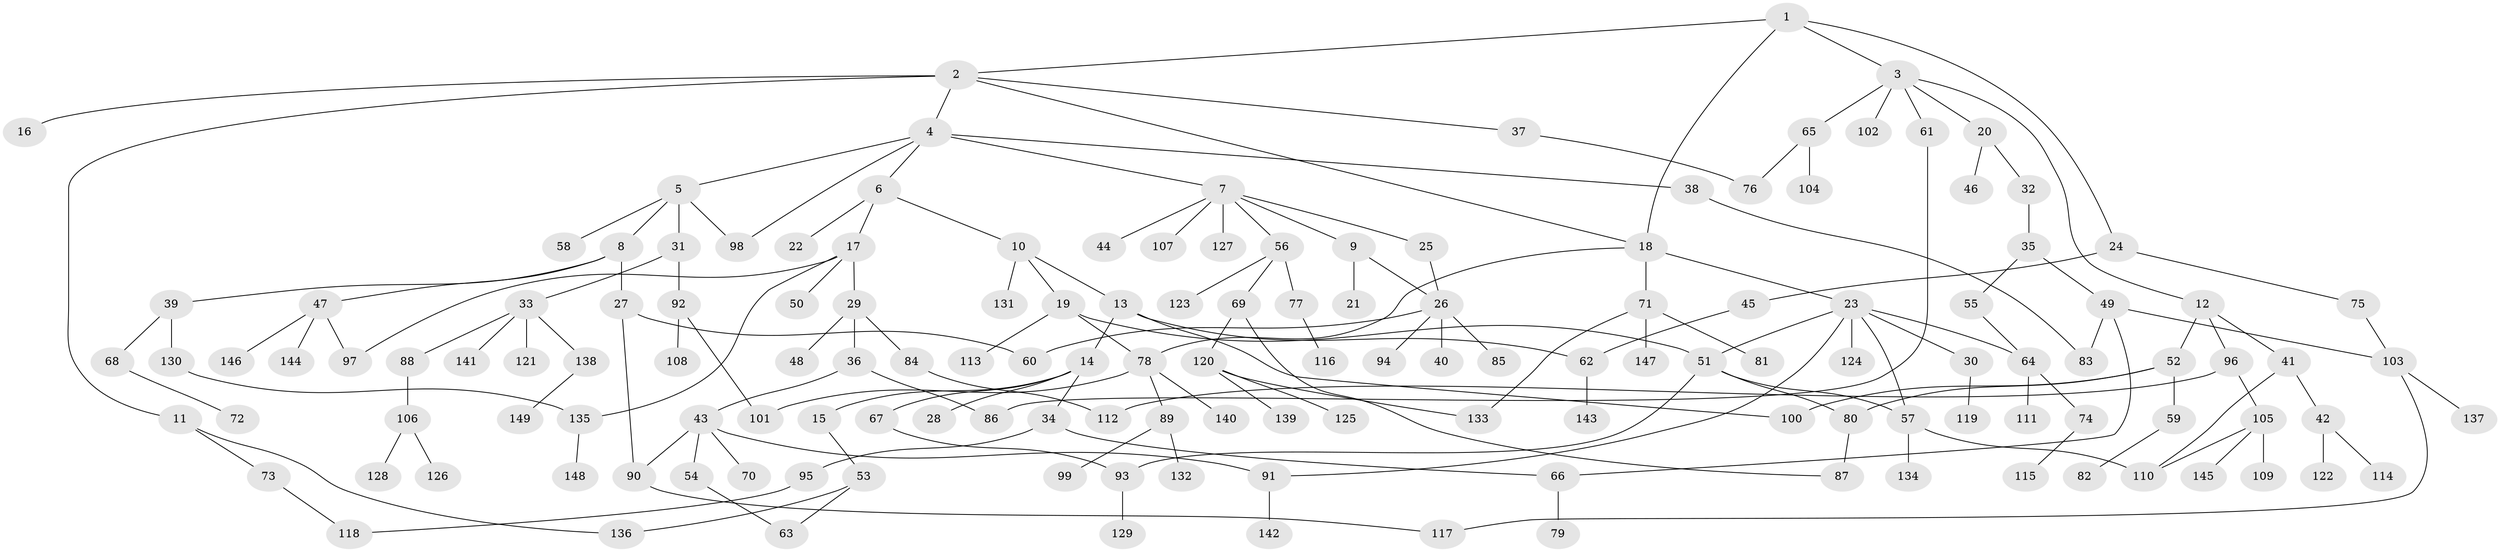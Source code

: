 // Generated by graph-tools (version 1.1) at 2025/34/03/09/25 02:34:30]
// undirected, 149 vertices, 179 edges
graph export_dot {
graph [start="1"]
  node [color=gray90,style=filled];
  1;
  2;
  3;
  4;
  5;
  6;
  7;
  8;
  9;
  10;
  11;
  12;
  13;
  14;
  15;
  16;
  17;
  18;
  19;
  20;
  21;
  22;
  23;
  24;
  25;
  26;
  27;
  28;
  29;
  30;
  31;
  32;
  33;
  34;
  35;
  36;
  37;
  38;
  39;
  40;
  41;
  42;
  43;
  44;
  45;
  46;
  47;
  48;
  49;
  50;
  51;
  52;
  53;
  54;
  55;
  56;
  57;
  58;
  59;
  60;
  61;
  62;
  63;
  64;
  65;
  66;
  67;
  68;
  69;
  70;
  71;
  72;
  73;
  74;
  75;
  76;
  77;
  78;
  79;
  80;
  81;
  82;
  83;
  84;
  85;
  86;
  87;
  88;
  89;
  90;
  91;
  92;
  93;
  94;
  95;
  96;
  97;
  98;
  99;
  100;
  101;
  102;
  103;
  104;
  105;
  106;
  107;
  108;
  109;
  110;
  111;
  112;
  113;
  114;
  115;
  116;
  117;
  118;
  119;
  120;
  121;
  122;
  123;
  124;
  125;
  126;
  127;
  128;
  129;
  130;
  131;
  132;
  133;
  134;
  135;
  136;
  137;
  138;
  139;
  140;
  141;
  142;
  143;
  144;
  145;
  146;
  147;
  148;
  149;
  1 -- 2;
  1 -- 3;
  1 -- 18;
  1 -- 24;
  2 -- 4;
  2 -- 11;
  2 -- 16;
  2 -- 37;
  2 -- 18;
  3 -- 12;
  3 -- 20;
  3 -- 61;
  3 -- 65;
  3 -- 102;
  4 -- 5;
  4 -- 6;
  4 -- 7;
  4 -- 38;
  4 -- 98;
  5 -- 8;
  5 -- 31;
  5 -- 58;
  5 -- 98;
  6 -- 10;
  6 -- 17;
  6 -- 22;
  7 -- 9;
  7 -- 25;
  7 -- 44;
  7 -- 56;
  7 -- 107;
  7 -- 127;
  8 -- 27;
  8 -- 39;
  8 -- 47;
  9 -- 21;
  9 -- 26;
  10 -- 13;
  10 -- 19;
  10 -- 131;
  11 -- 73;
  11 -- 136;
  12 -- 41;
  12 -- 52;
  12 -- 96;
  13 -- 14;
  13 -- 62;
  13 -- 100;
  14 -- 15;
  14 -- 28;
  14 -- 34;
  14 -- 67;
  15 -- 53;
  17 -- 29;
  17 -- 50;
  17 -- 135;
  17 -- 97;
  18 -- 23;
  18 -- 71;
  18 -- 78;
  19 -- 113;
  19 -- 78;
  19 -- 51;
  20 -- 32;
  20 -- 46;
  23 -- 30;
  23 -- 51;
  23 -- 57;
  23 -- 64;
  23 -- 124;
  23 -- 91;
  24 -- 45;
  24 -- 75;
  25 -- 26;
  26 -- 40;
  26 -- 85;
  26 -- 94;
  26 -- 60;
  27 -- 60;
  27 -- 90;
  29 -- 36;
  29 -- 48;
  29 -- 84;
  30 -- 119;
  31 -- 33;
  31 -- 92;
  32 -- 35;
  33 -- 88;
  33 -- 121;
  33 -- 138;
  33 -- 141;
  34 -- 66;
  34 -- 95;
  35 -- 49;
  35 -- 55;
  36 -- 43;
  36 -- 86;
  37 -- 76;
  38 -- 83;
  39 -- 68;
  39 -- 130;
  41 -- 42;
  41 -- 110;
  42 -- 114;
  42 -- 122;
  43 -- 54;
  43 -- 70;
  43 -- 90;
  43 -- 91;
  45 -- 62;
  47 -- 97;
  47 -- 144;
  47 -- 146;
  49 -- 103;
  49 -- 83;
  49 -- 66;
  51 -- 80;
  51 -- 93;
  51 -- 57;
  52 -- 59;
  52 -- 100;
  52 -- 80;
  53 -- 63;
  53 -- 136;
  54 -- 63;
  55 -- 64;
  56 -- 69;
  56 -- 77;
  56 -- 123;
  57 -- 134;
  57 -- 110;
  59 -- 82;
  61 -- 86;
  62 -- 143;
  64 -- 74;
  64 -- 111;
  65 -- 104;
  65 -- 76;
  66 -- 79;
  67 -- 93;
  68 -- 72;
  69 -- 120;
  69 -- 87;
  71 -- 81;
  71 -- 147;
  71 -- 133;
  73 -- 118;
  74 -- 115;
  75 -- 103;
  77 -- 116;
  78 -- 89;
  78 -- 101;
  78 -- 140;
  80 -- 87;
  84 -- 112;
  88 -- 106;
  89 -- 99;
  89 -- 132;
  90 -- 117;
  91 -- 142;
  92 -- 108;
  92 -- 101;
  93 -- 129;
  95 -- 118;
  96 -- 105;
  96 -- 112;
  103 -- 137;
  103 -- 117;
  105 -- 109;
  105 -- 145;
  105 -- 110;
  106 -- 126;
  106 -- 128;
  120 -- 125;
  120 -- 133;
  120 -- 139;
  130 -- 135;
  135 -- 148;
  138 -- 149;
}
